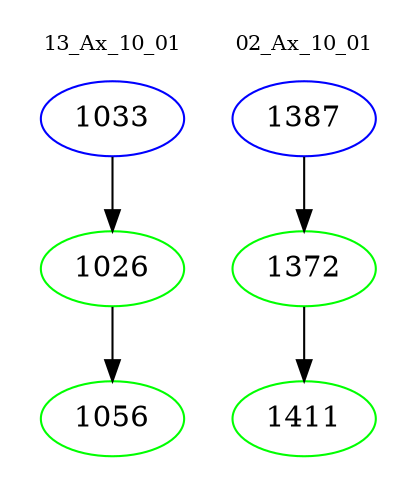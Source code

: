 digraph{
subgraph cluster_0 {
color = white
label = "13_Ax_10_01";
fontsize=10;
T0_1033 [label="1033", color="blue"]
T0_1033 -> T0_1026 [color="black"]
T0_1026 [label="1026", color="green"]
T0_1026 -> T0_1056 [color="black"]
T0_1056 [label="1056", color="green"]
}
subgraph cluster_1 {
color = white
label = "02_Ax_10_01";
fontsize=10;
T1_1387 [label="1387", color="blue"]
T1_1387 -> T1_1372 [color="black"]
T1_1372 [label="1372", color="green"]
T1_1372 -> T1_1411 [color="black"]
T1_1411 [label="1411", color="green"]
}
}
